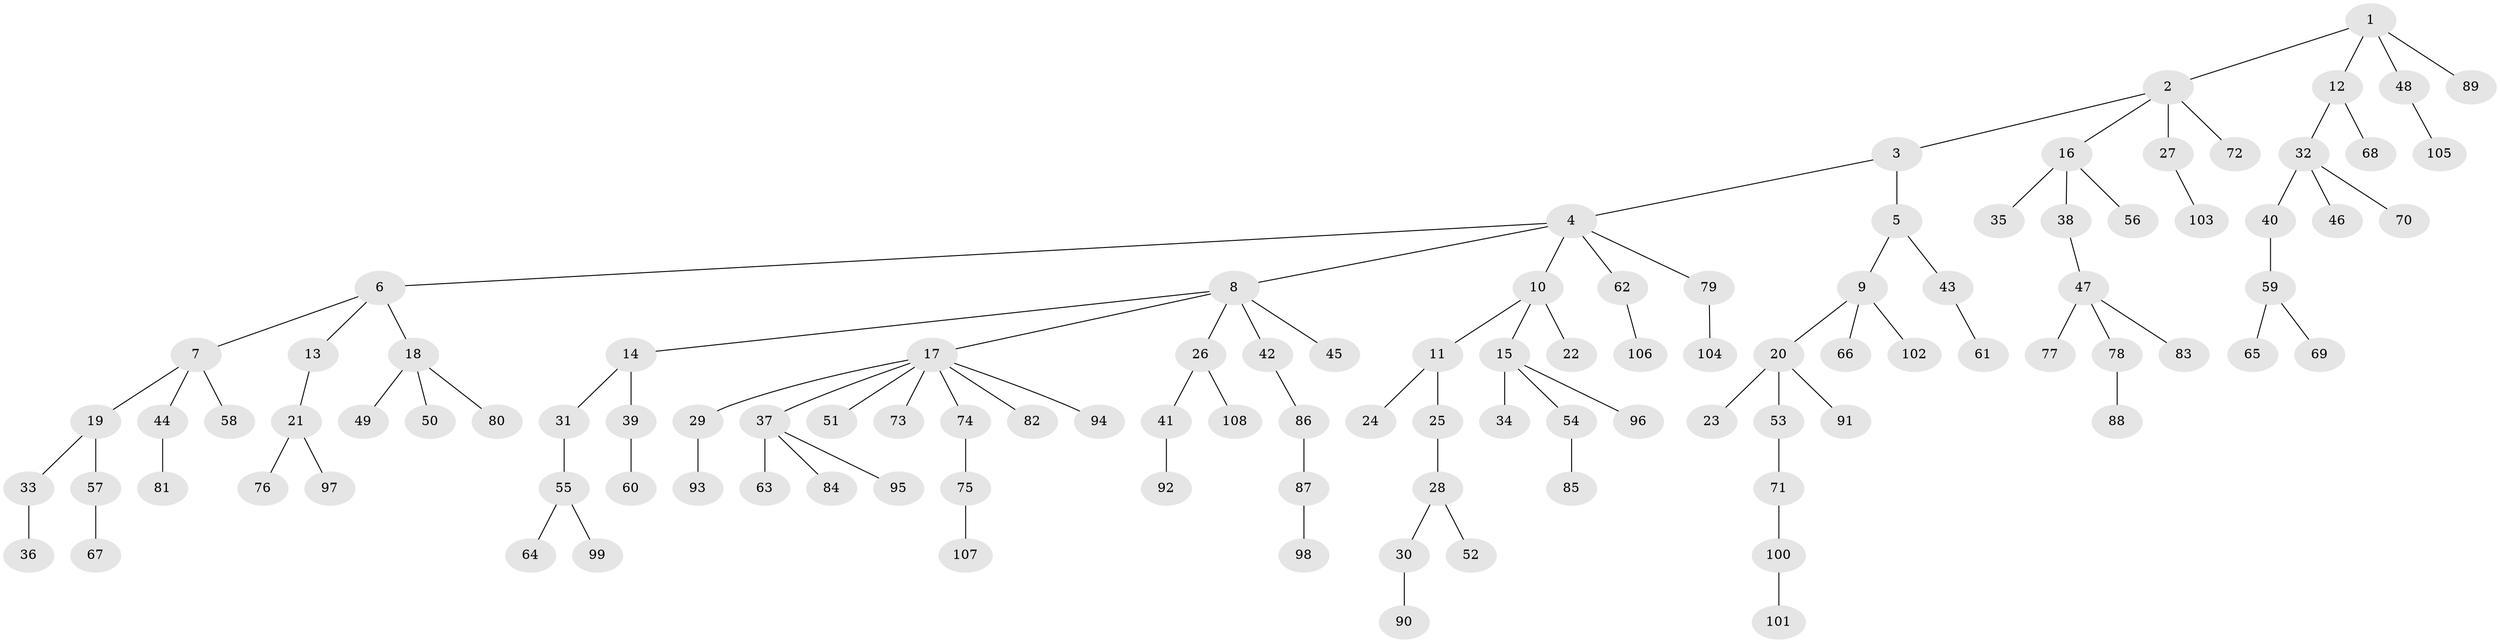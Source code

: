 // coarse degree distribution, {3: 0.18840579710144928, 4: 0.028985507246376812, 6: 0.028985507246376812, 5: 0.028985507246376812, 2: 0.15942028985507245, 7: 0.014492753623188406, 1: 0.5507246376811594}
// Generated by graph-tools (version 1.1) at 2025/42/03/06/25 10:42:02]
// undirected, 108 vertices, 107 edges
graph export_dot {
graph [start="1"]
  node [color=gray90,style=filled];
  1;
  2;
  3;
  4;
  5;
  6;
  7;
  8;
  9;
  10;
  11;
  12;
  13;
  14;
  15;
  16;
  17;
  18;
  19;
  20;
  21;
  22;
  23;
  24;
  25;
  26;
  27;
  28;
  29;
  30;
  31;
  32;
  33;
  34;
  35;
  36;
  37;
  38;
  39;
  40;
  41;
  42;
  43;
  44;
  45;
  46;
  47;
  48;
  49;
  50;
  51;
  52;
  53;
  54;
  55;
  56;
  57;
  58;
  59;
  60;
  61;
  62;
  63;
  64;
  65;
  66;
  67;
  68;
  69;
  70;
  71;
  72;
  73;
  74;
  75;
  76;
  77;
  78;
  79;
  80;
  81;
  82;
  83;
  84;
  85;
  86;
  87;
  88;
  89;
  90;
  91;
  92;
  93;
  94;
  95;
  96;
  97;
  98;
  99;
  100;
  101;
  102;
  103;
  104;
  105;
  106;
  107;
  108;
  1 -- 2;
  1 -- 12;
  1 -- 48;
  1 -- 89;
  2 -- 3;
  2 -- 16;
  2 -- 27;
  2 -- 72;
  3 -- 4;
  3 -- 5;
  4 -- 6;
  4 -- 8;
  4 -- 10;
  4 -- 62;
  4 -- 79;
  5 -- 9;
  5 -- 43;
  6 -- 7;
  6 -- 13;
  6 -- 18;
  7 -- 19;
  7 -- 44;
  7 -- 58;
  8 -- 14;
  8 -- 17;
  8 -- 26;
  8 -- 42;
  8 -- 45;
  9 -- 20;
  9 -- 66;
  9 -- 102;
  10 -- 11;
  10 -- 15;
  10 -- 22;
  11 -- 24;
  11 -- 25;
  12 -- 32;
  12 -- 68;
  13 -- 21;
  14 -- 31;
  14 -- 39;
  15 -- 34;
  15 -- 54;
  15 -- 96;
  16 -- 35;
  16 -- 38;
  16 -- 56;
  17 -- 29;
  17 -- 37;
  17 -- 51;
  17 -- 73;
  17 -- 74;
  17 -- 82;
  17 -- 94;
  18 -- 49;
  18 -- 50;
  18 -- 80;
  19 -- 33;
  19 -- 57;
  20 -- 23;
  20 -- 53;
  20 -- 91;
  21 -- 76;
  21 -- 97;
  25 -- 28;
  26 -- 41;
  26 -- 108;
  27 -- 103;
  28 -- 30;
  28 -- 52;
  29 -- 93;
  30 -- 90;
  31 -- 55;
  32 -- 40;
  32 -- 46;
  32 -- 70;
  33 -- 36;
  37 -- 63;
  37 -- 84;
  37 -- 95;
  38 -- 47;
  39 -- 60;
  40 -- 59;
  41 -- 92;
  42 -- 86;
  43 -- 61;
  44 -- 81;
  47 -- 77;
  47 -- 78;
  47 -- 83;
  48 -- 105;
  53 -- 71;
  54 -- 85;
  55 -- 64;
  55 -- 99;
  57 -- 67;
  59 -- 65;
  59 -- 69;
  62 -- 106;
  71 -- 100;
  74 -- 75;
  75 -- 107;
  78 -- 88;
  79 -- 104;
  86 -- 87;
  87 -- 98;
  100 -- 101;
}
